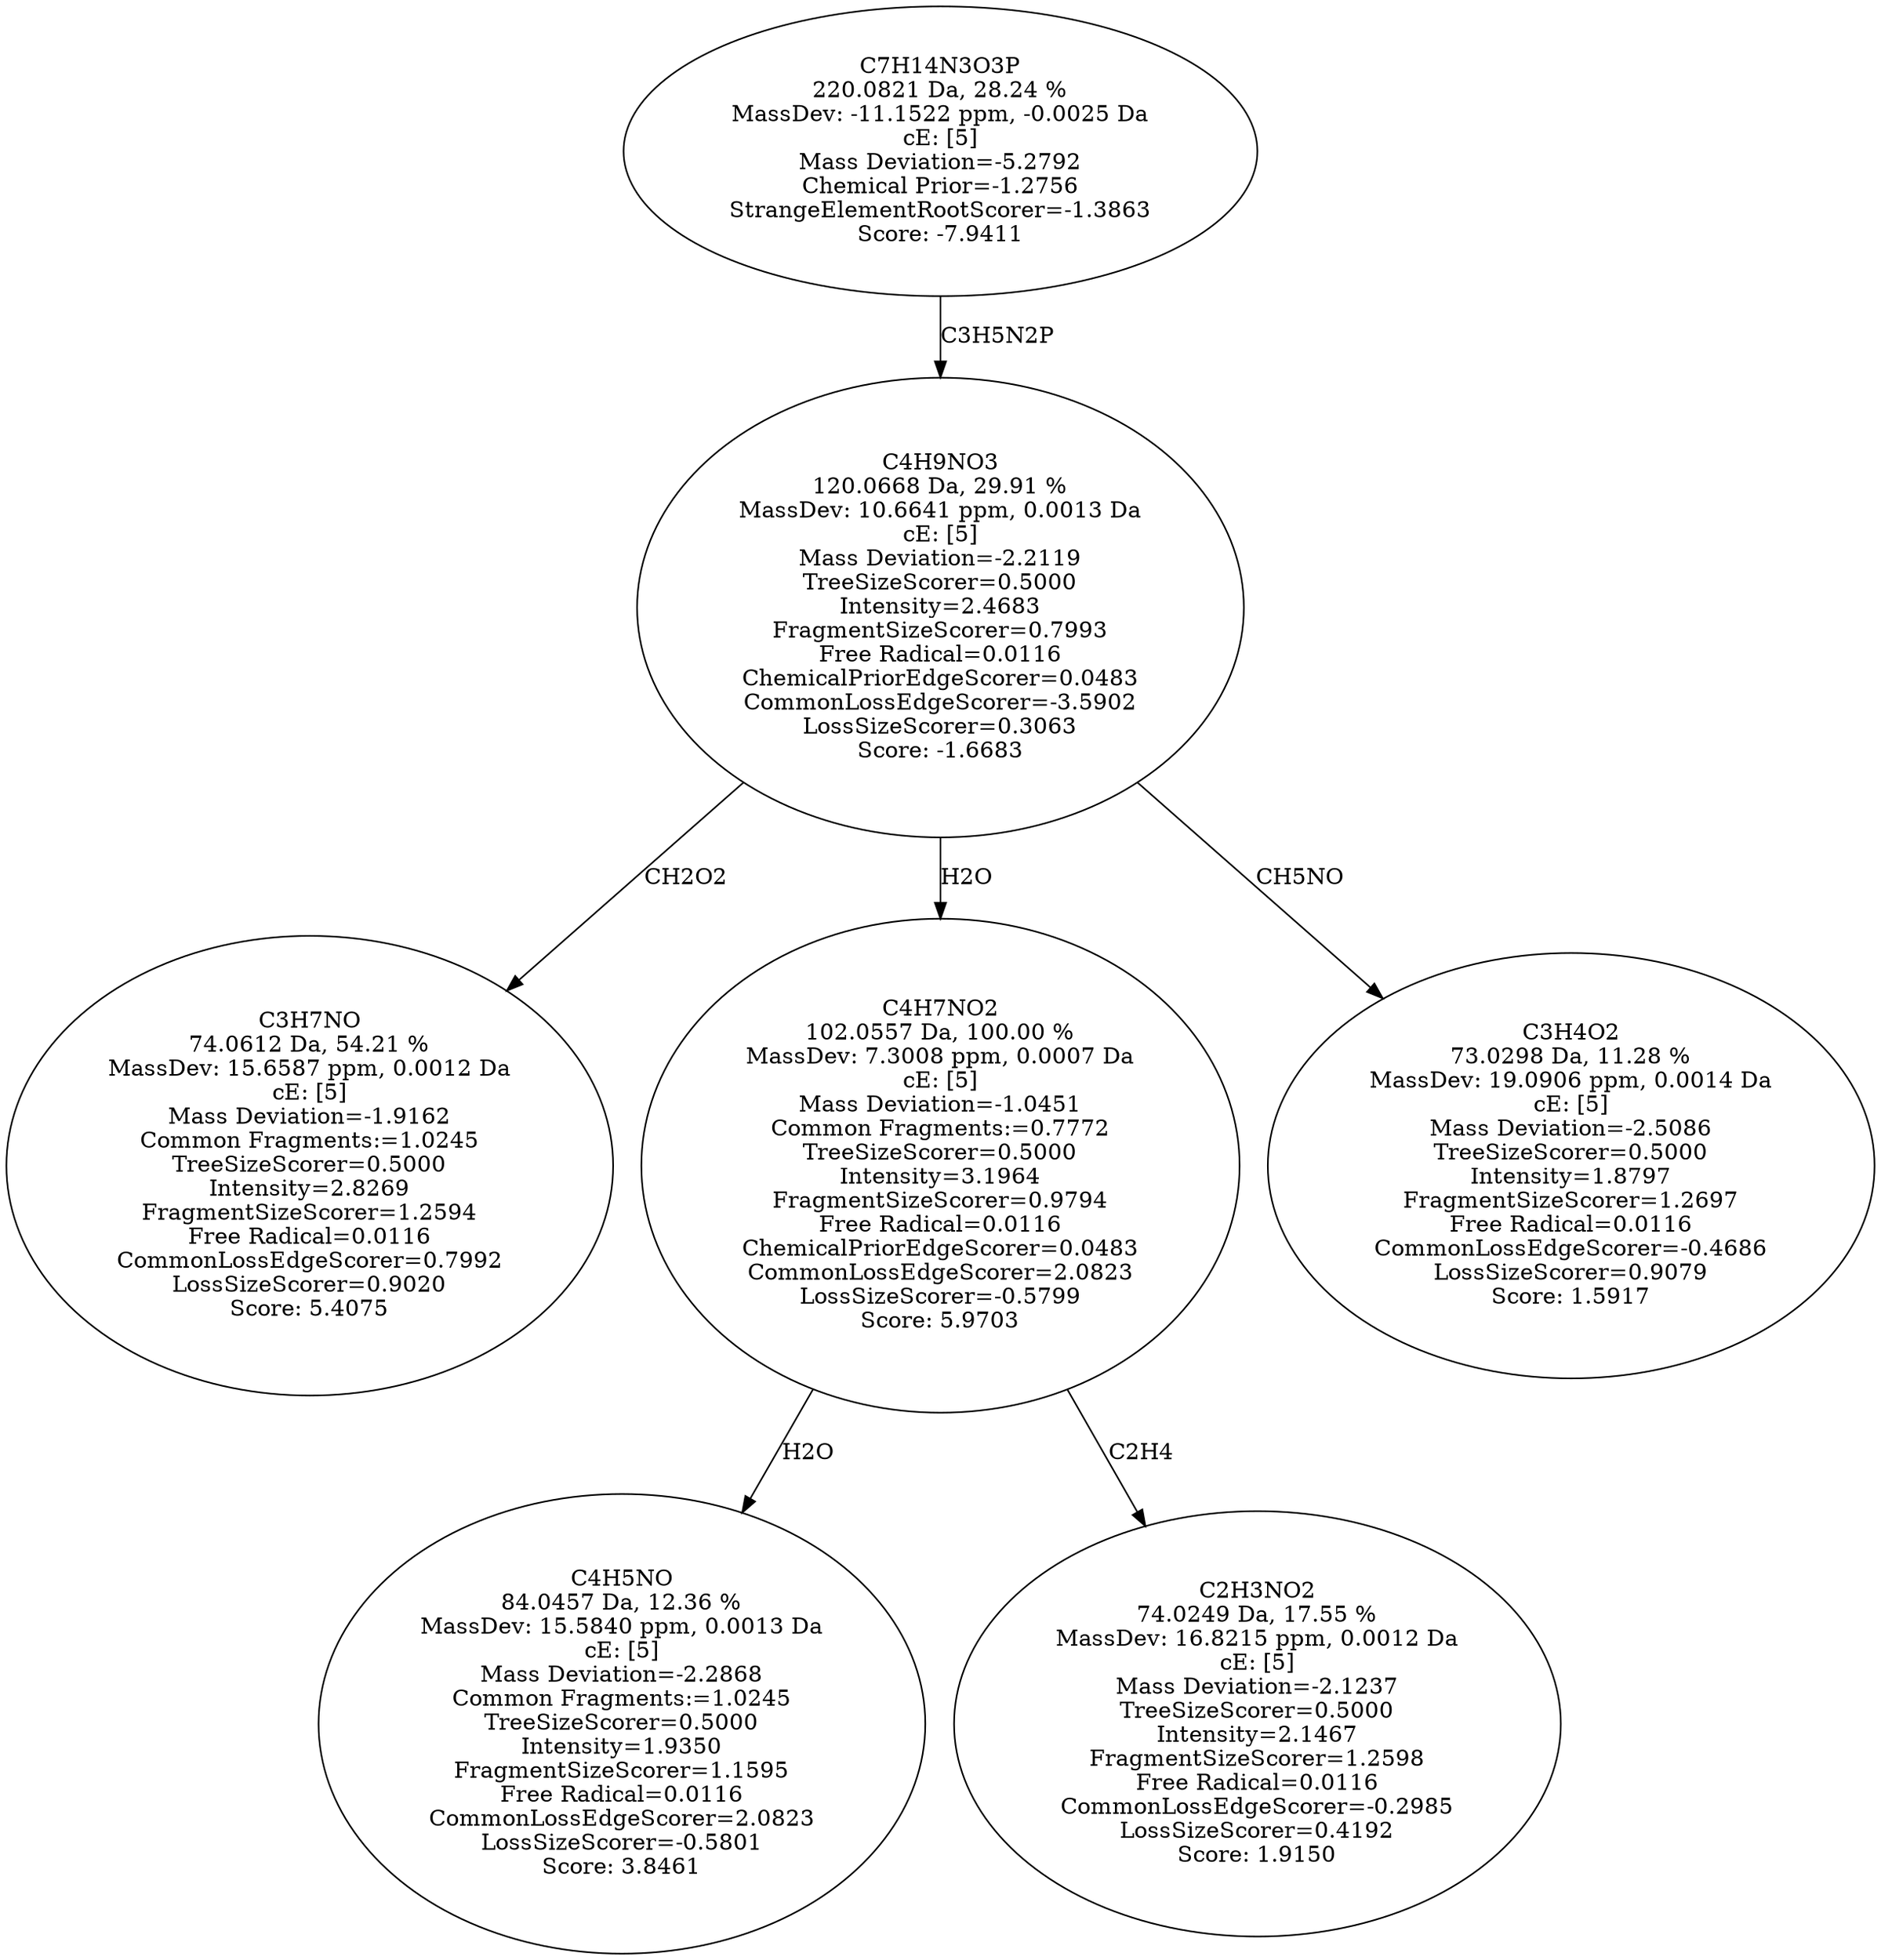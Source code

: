 strict digraph {
v1 [label="C3H7NO\n74.0612 Da, 54.21 %\nMassDev: 15.6587 ppm, 0.0012 Da\ncE: [5]\nMass Deviation=-1.9162\nCommon Fragments:=1.0245\nTreeSizeScorer=0.5000\nIntensity=2.8269\nFragmentSizeScorer=1.2594\nFree Radical=0.0116\nCommonLossEdgeScorer=0.7992\nLossSizeScorer=0.9020\nScore: 5.4075"];
v2 [label="C4H5NO\n84.0457 Da, 12.36 %\nMassDev: 15.5840 ppm, 0.0013 Da\ncE: [5]\nMass Deviation=-2.2868\nCommon Fragments:=1.0245\nTreeSizeScorer=0.5000\nIntensity=1.9350\nFragmentSizeScorer=1.1595\nFree Radical=0.0116\nCommonLossEdgeScorer=2.0823\nLossSizeScorer=-0.5801\nScore: 3.8461"];
v3 [label="C2H3NO2\n74.0249 Da, 17.55 %\nMassDev: 16.8215 ppm, 0.0012 Da\ncE: [5]\nMass Deviation=-2.1237\nTreeSizeScorer=0.5000\nIntensity=2.1467\nFragmentSizeScorer=1.2598\nFree Radical=0.0116\nCommonLossEdgeScorer=-0.2985\nLossSizeScorer=0.4192\nScore: 1.9150"];
v4 [label="C4H7NO2\n102.0557 Da, 100.00 %\nMassDev: 7.3008 ppm, 0.0007 Da\ncE: [5]\nMass Deviation=-1.0451\nCommon Fragments:=0.7772\nTreeSizeScorer=0.5000\nIntensity=3.1964\nFragmentSizeScorer=0.9794\nFree Radical=0.0116\nChemicalPriorEdgeScorer=0.0483\nCommonLossEdgeScorer=2.0823\nLossSizeScorer=-0.5799\nScore: 5.9703"];
v5 [label="C3H4O2\n73.0298 Da, 11.28 %\nMassDev: 19.0906 ppm, 0.0014 Da\ncE: [5]\nMass Deviation=-2.5086\nTreeSizeScorer=0.5000\nIntensity=1.8797\nFragmentSizeScorer=1.2697\nFree Radical=0.0116\nCommonLossEdgeScorer=-0.4686\nLossSizeScorer=0.9079\nScore: 1.5917"];
v6 [label="C4H9NO3\n120.0668 Da, 29.91 %\nMassDev: 10.6641 ppm, 0.0013 Da\ncE: [5]\nMass Deviation=-2.2119\nTreeSizeScorer=0.5000\nIntensity=2.4683\nFragmentSizeScorer=0.7993\nFree Radical=0.0116\nChemicalPriorEdgeScorer=0.0483\nCommonLossEdgeScorer=-3.5902\nLossSizeScorer=0.3063\nScore: -1.6683"];
v7 [label="C7H14N3O3P\n220.0821 Da, 28.24 %\nMassDev: -11.1522 ppm, -0.0025 Da\ncE: [5]\nMass Deviation=-5.2792\nChemical Prior=-1.2756\nStrangeElementRootScorer=-1.3863\nScore: -7.9411"];
v6 -> v1 [label="CH2O2"];
v4 -> v2 [label="H2O"];
v4 -> v3 [label="C2H4"];
v6 -> v4 [label="H2O"];
v6 -> v5 [label="CH5NO"];
v7 -> v6 [label="C3H5N2P"];
}